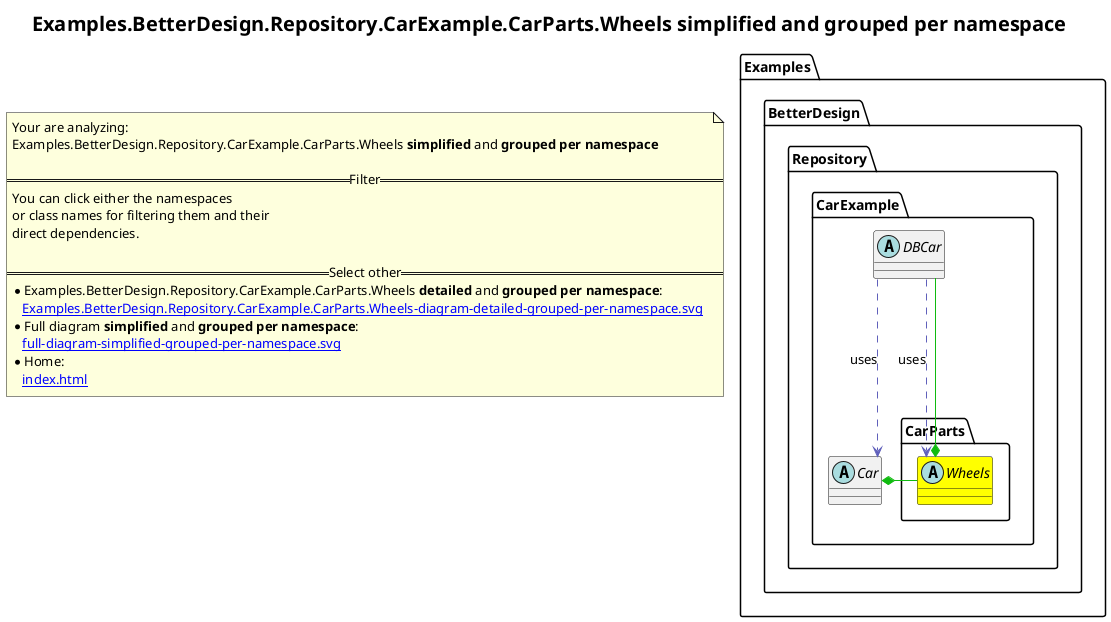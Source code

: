 @startuml
skinparam linetype ortho
title <size:20>Examples.BetterDesign.Repository.CarExample.CarParts.Wheels **simplified** and **grouped per namespace**</size>
note "Your are analyzing:\nExamples.BetterDesign.Repository.CarExample.CarParts.Wheels **simplified** and **grouped per namespace**\n\n==Filter==\nYou can click either the namespaces \nor class names for filtering them and their\ndirect dependencies.\n\n==Select other==\n* Examples.BetterDesign.Repository.CarExample.CarParts.Wheels **detailed** and **grouped per namespace**:\n   [[Examples.BetterDesign.Repository.CarExample.CarParts.Wheels-diagram-detailed-grouped-per-namespace.svg]]\n* Full diagram **simplified** and **grouped per namespace**:\n   [[full-diagram-simplified-grouped-per-namespace.svg]]\n* Home:\n   [[index.html]]" as FloatingNote
namespace Examples [[Examples-diagram-simplified-grouped-per-namespace.svg]] {
namespace Examples.BetterDesign [[Examples.BetterDesign-diagram-simplified-grouped-per-namespace.svg]] {
namespace Examples.BetterDesign.Repository [[Examples.BetterDesign.Repository-diagram-simplified-grouped-per-namespace.svg]] {
namespace Examples.BetterDesign.Repository.CarExample [[Examples.BetterDesign.Repository.CarExample-diagram-simplified-grouped-per-namespace.svg]] {
      abstract class Examples.BetterDesign.Repository.CarExample.DBCar [[Examples.BetterDesign.Repository.CarExample.DBCar-diagram-simplified-grouped-per-namespace.svg]]  {
      }
      abstract class Examples.BetterDesign.Repository.CarExample.Car [[Examples.BetterDesign.Repository.CarExample.Car-diagram-simplified-grouped-per-namespace.svg]]  {
      }
'Compared namespace Examples.BetterDesign.Repository.CarExample [[Examples.BetterDesign.Repository.CarExample-diagram-simplified-grouped-per-namespace.svg]] { with last element of       }
' Closing all previous_sub_namespace_list namespace None because file analysis is finished.
' Closing namespace CarExample
}
' Closing namespace Repository
}
' Closing namespace BetterDesign
}
' Closing namespace Examples
}
namespace Examples [[Examples-diagram-simplified-grouped-per-namespace.svg]] {
namespace Examples.BetterDesign [[Examples.BetterDesign-diagram-simplified-grouped-per-namespace.svg]] {
namespace Examples.BetterDesign.Repository [[Examples.BetterDesign.Repository-diagram-simplified-grouped-per-namespace.svg]] {
namespace Examples.BetterDesign.Repository.CarExample [[Examples.BetterDesign.Repository.CarExample-diagram-simplified-grouped-per-namespace.svg]] {
namespace Examples.BetterDesign.Repository.CarExample.CarParts [[Examples.BetterDesign.Repository.CarExample.CarParts-diagram-simplified-grouped-per-namespace.svg]] {
        abstract class Examples.BetterDesign.Repository.CarExample.CarParts.Wheels [[Examples.BetterDesign.Repository.CarExample.CarParts.Wheels-diagram-simplified-grouped-per-namespace.svg]] #yellow {
        }
'Compared namespace Examples.BetterDesign.Repository.CarExample.CarParts [[Examples.BetterDesign.Repository.CarExample.CarParts-diagram-simplified-grouped-per-namespace.svg]] { with last element of         }
' Closing all previous_sub_namespace_list namespace None because file analysis is finished.
' Closing namespace CarParts
}
' Closing namespace CarExample
}
' Closing namespace Repository
}
' Closing namespace BetterDesign
}
' Closing namespace Examples
}
 ' *************************************** 
 ' *************************************** 
 ' *************************************** 
' Class relations extracted from namespace:
' Examples.BetterDesign.Repository.CarExample
Examples.BetterDesign.Repository.CarExample.DBCar .[#6060BB].> Examples.BetterDesign.Repository.CarExample.Car  : uses 
Examples.BetterDesign.Repository.CarExample.DBCar .[#6060BB].> Examples.BetterDesign.Repository.CarExample.CarParts.Wheels  : uses 
Examples.BetterDesign.Repository.CarExample.Car *-[#10BB10]- Examples.BetterDesign.Repository.CarExample.CarParts.Wheels 
' Class relations extracted from namespace:
' Examples.BetterDesign.Repository.CarExample.CarParts
Examples.BetterDesign.Repository.CarExample.CarParts.Wheels *-[#10BB10]- Examples.BetterDesign.Repository.CarExample.DBCar 
@enduml
